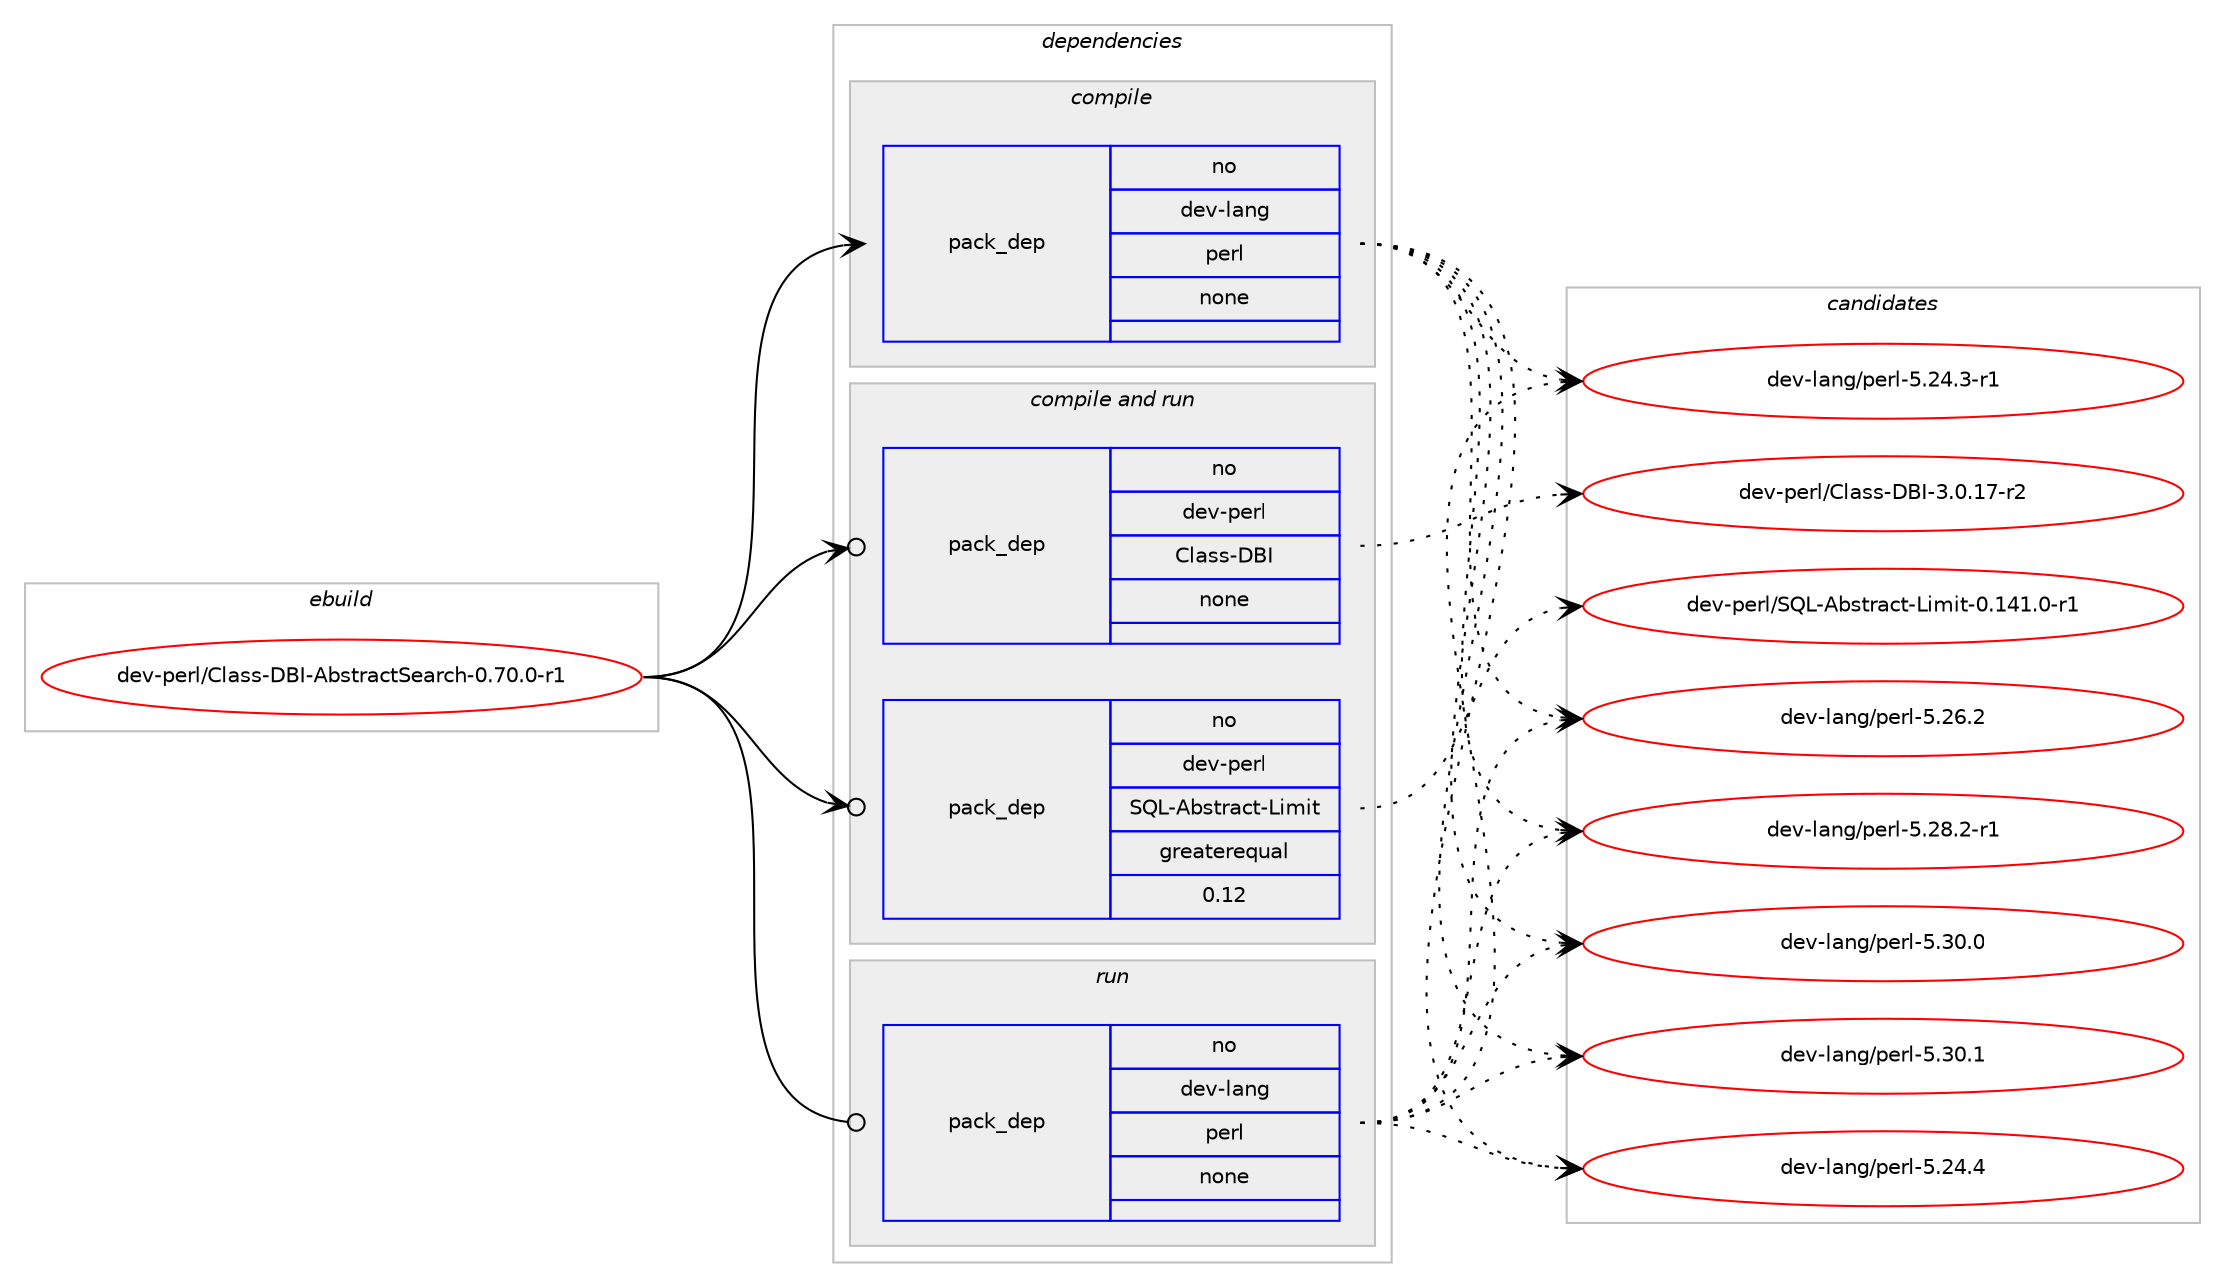 digraph prolog {

# *************
# Graph options
# *************

newrank=true;
concentrate=true;
compound=true;
graph [rankdir=LR,fontname=Helvetica,fontsize=10,ranksep=1.5];#, ranksep=2.5, nodesep=0.2];
edge  [arrowhead=vee];
node  [fontname=Helvetica,fontsize=10];

# **********
# The ebuild
# **********

subgraph cluster_leftcol {
color=gray;
rank=same;
label=<<i>ebuild</i>>;
id [label="dev-perl/Class-DBI-AbstractSearch-0.70.0-r1", color=red, width=4, href="../dev-perl/Class-DBI-AbstractSearch-0.70.0-r1.svg"];
}

# ****************
# The dependencies
# ****************

subgraph cluster_midcol {
color=gray;
label=<<i>dependencies</i>>;
subgraph cluster_compile {
fillcolor="#eeeeee";
style=filled;
label=<<i>compile</i>>;
subgraph pack429678 {
dependency574655 [label=<<TABLE BORDER="0" CELLBORDER="1" CELLSPACING="0" CELLPADDING="4" WIDTH="220"><TR><TD ROWSPAN="6" CELLPADDING="30">pack_dep</TD></TR><TR><TD WIDTH="110">no</TD></TR><TR><TD>dev-lang</TD></TR><TR><TD>perl</TD></TR><TR><TD>none</TD></TR><TR><TD></TD></TR></TABLE>>, shape=none, color=blue];
}
id:e -> dependency574655:w [weight=20,style="solid",arrowhead="vee"];
}
subgraph cluster_compileandrun {
fillcolor="#eeeeee";
style=filled;
label=<<i>compile and run</i>>;
subgraph pack429679 {
dependency574656 [label=<<TABLE BORDER="0" CELLBORDER="1" CELLSPACING="0" CELLPADDING="4" WIDTH="220"><TR><TD ROWSPAN="6" CELLPADDING="30">pack_dep</TD></TR><TR><TD WIDTH="110">no</TD></TR><TR><TD>dev-perl</TD></TR><TR><TD>Class-DBI</TD></TR><TR><TD>none</TD></TR><TR><TD></TD></TR></TABLE>>, shape=none, color=blue];
}
id:e -> dependency574656:w [weight=20,style="solid",arrowhead="odotvee"];
subgraph pack429680 {
dependency574657 [label=<<TABLE BORDER="0" CELLBORDER="1" CELLSPACING="0" CELLPADDING="4" WIDTH="220"><TR><TD ROWSPAN="6" CELLPADDING="30">pack_dep</TD></TR><TR><TD WIDTH="110">no</TD></TR><TR><TD>dev-perl</TD></TR><TR><TD>SQL-Abstract-Limit</TD></TR><TR><TD>greaterequal</TD></TR><TR><TD>0.12</TD></TR></TABLE>>, shape=none, color=blue];
}
id:e -> dependency574657:w [weight=20,style="solid",arrowhead="odotvee"];
}
subgraph cluster_run {
fillcolor="#eeeeee";
style=filled;
label=<<i>run</i>>;
subgraph pack429681 {
dependency574658 [label=<<TABLE BORDER="0" CELLBORDER="1" CELLSPACING="0" CELLPADDING="4" WIDTH="220"><TR><TD ROWSPAN="6" CELLPADDING="30">pack_dep</TD></TR><TR><TD WIDTH="110">no</TD></TR><TR><TD>dev-lang</TD></TR><TR><TD>perl</TD></TR><TR><TD>none</TD></TR><TR><TD></TD></TR></TABLE>>, shape=none, color=blue];
}
id:e -> dependency574658:w [weight=20,style="solid",arrowhead="odot"];
}
}

# **************
# The candidates
# **************

subgraph cluster_choices {
rank=same;
color=gray;
label=<<i>candidates</i>>;

subgraph choice429678 {
color=black;
nodesep=1;
choice100101118451089711010347112101114108455346505246514511449 [label="dev-lang/perl-5.24.3-r1", color=red, width=4,href="../dev-lang/perl-5.24.3-r1.svg"];
choice10010111845108971101034711210111410845534650524652 [label="dev-lang/perl-5.24.4", color=red, width=4,href="../dev-lang/perl-5.24.4.svg"];
choice10010111845108971101034711210111410845534650544650 [label="dev-lang/perl-5.26.2", color=red, width=4,href="../dev-lang/perl-5.26.2.svg"];
choice100101118451089711010347112101114108455346505646504511449 [label="dev-lang/perl-5.28.2-r1", color=red, width=4,href="../dev-lang/perl-5.28.2-r1.svg"];
choice10010111845108971101034711210111410845534651484648 [label="dev-lang/perl-5.30.0", color=red, width=4,href="../dev-lang/perl-5.30.0.svg"];
choice10010111845108971101034711210111410845534651484649 [label="dev-lang/perl-5.30.1", color=red, width=4,href="../dev-lang/perl-5.30.1.svg"];
dependency574655:e -> choice100101118451089711010347112101114108455346505246514511449:w [style=dotted,weight="100"];
dependency574655:e -> choice10010111845108971101034711210111410845534650524652:w [style=dotted,weight="100"];
dependency574655:e -> choice10010111845108971101034711210111410845534650544650:w [style=dotted,weight="100"];
dependency574655:e -> choice100101118451089711010347112101114108455346505646504511449:w [style=dotted,weight="100"];
dependency574655:e -> choice10010111845108971101034711210111410845534651484648:w [style=dotted,weight="100"];
dependency574655:e -> choice10010111845108971101034711210111410845534651484649:w [style=dotted,weight="100"];
}
subgraph choice429679 {
color=black;
nodesep=1;
choice1001011184511210111410847671089711511545686673455146484649554511450 [label="dev-perl/Class-DBI-3.0.17-r2", color=red, width=4,href="../dev-perl/Class-DBI-3.0.17-r2.svg"];
dependency574656:e -> choice1001011184511210111410847671089711511545686673455146484649554511450:w [style=dotted,weight="100"];
}
subgraph choice429680 {
color=black;
nodesep=1;
choice10010111845112101114108478381764565981151161149799116457610510910511645484649524946484511449 [label="dev-perl/SQL-Abstract-Limit-0.141.0-r1", color=red, width=4,href="../dev-perl/SQL-Abstract-Limit-0.141.0-r1.svg"];
dependency574657:e -> choice10010111845112101114108478381764565981151161149799116457610510910511645484649524946484511449:w [style=dotted,weight="100"];
}
subgraph choice429681 {
color=black;
nodesep=1;
choice100101118451089711010347112101114108455346505246514511449 [label="dev-lang/perl-5.24.3-r1", color=red, width=4,href="../dev-lang/perl-5.24.3-r1.svg"];
choice10010111845108971101034711210111410845534650524652 [label="dev-lang/perl-5.24.4", color=red, width=4,href="../dev-lang/perl-5.24.4.svg"];
choice10010111845108971101034711210111410845534650544650 [label="dev-lang/perl-5.26.2", color=red, width=4,href="../dev-lang/perl-5.26.2.svg"];
choice100101118451089711010347112101114108455346505646504511449 [label="dev-lang/perl-5.28.2-r1", color=red, width=4,href="../dev-lang/perl-5.28.2-r1.svg"];
choice10010111845108971101034711210111410845534651484648 [label="dev-lang/perl-5.30.0", color=red, width=4,href="../dev-lang/perl-5.30.0.svg"];
choice10010111845108971101034711210111410845534651484649 [label="dev-lang/perl-5.30.1", color=red, width=4,href="../dev-lang/perl-5.30.1.svg"];
dependency574658:e -> choice100101118451089711010347112101114108455346505246514511449:w [style=dotted,weight="100"];
dependency574658:e -> choice10010111845108971101034711210111410845534650524652:w [style=dotted,weight="100"];
dependency574658:e -> choice10010111845108971101034711210111410845534650544650:w [style=dotted,weight="100"];
dependency574658:e -> choice100101118451089711010347112101114108455346505646504511449:w [style=dotted,weight="100"];
dependency574658:e -> choice10010111845108971101034711210111410845534651484648:w [style=dotted,weight="100"];
dependency574658:e -> choice10010111845108971101034711210111410845534651484649:w [style=dotted,weight="100"];
}
}

}
